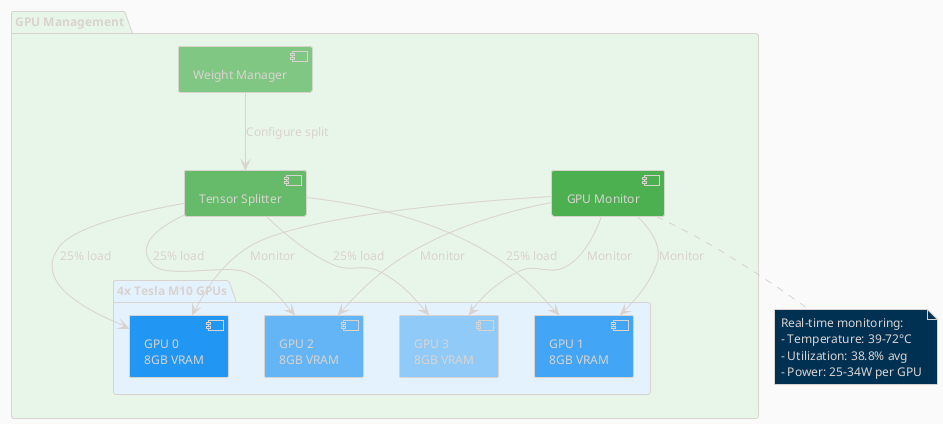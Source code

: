 @startuml
!theme blueprint
skinparam backgroundColor #FAFAFA
skinparam defaultFontSize 12

package "GPU Management" #E8F5E9 {
    component [GPU Monitor] as GM #4CAF50
    component [Tensor Splitter] as TS #66BB6A
    component [Weight Manager] as WM #81C784
    
    package "4x Tesla M10 GPUs" #E3F2FD {
        component [GPU 0\n8GB VRAM] as G0 #2196F3
        component [GPU 1\n8GB VRAM] as G1 #42A5F5
        component [GPU 2\n8GB VRAM] as G2 #64B5F6
        component [GPU 3\n8GB VRAM] as G3 #90CAF9
    }
}

GM --> G0 : Monitor
GM --> G1 : Monitor
GM --> G2 : Monitor
GM --> G3 : Monitor

TS --> G0 : 25% load
TS --> G1 : 25% load
TS --> G2 : 25% load
TS --> G3 : 25% load

WM --> TS : Configure split

note bottom of GM
  Real-time monitoring:
  - Temperature: 39-72°C
  - Utilization: 38.8% avg
  - Power: 25-34W per GPU
end note

@enduml